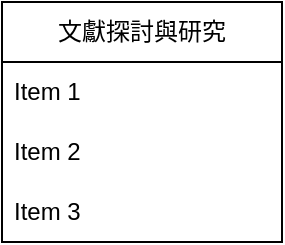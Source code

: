 <mxfile version="21.1.2" type="github">
  <diagram name="Page-1" id="b520641d-4fe3-3701-9064-5fc419738815">
    <mxGraphModel dx="882" dy="588" grid="1" gridSize="10" guides="1" tooltips="1" connect="1" arrows="1" fold="1" page="1" pageScale="1" pageWidth="1100" pageHeight="850" background="none" math="0" shadow="0">
      <root>
        <mxCell id="0" />
        <mxCell id="1" parent="0" />
        <mxCell id="WcTisklx-m1gqz6KuzqK-1" value="文獻探討與研究" style="swimlane;fontStyle=0;childLayout=stackLayout;horizontal=1;startSize=30;horizontalStack=0;resizeParent=1;resizeParentMax=0;resizeLast=0;collapsible=1;marginBottom=0;whiteSpace=wrap;html=1;" parent="1" vertex="1">
          <mxGeometry x="140" y="80" width="140" height="120" as="geometry" />
        </mxCell>
        <mxCell id="WcTisklx-m1gqz6KuzqK-2" value="Item 1" style="text;strokeColor=none;fillColor=none;align=left;verticalAlign=middle;spacingLeft=4;spacingRight=4;overflow=hidden;points=[[0,0.5],[1,0.5]];portConstraint=eastwest;rotatable=0;whiteSpace=wrap;html=1;" parent="WcTisklx-m1gqz6KuzqK-1" vertex="1">
          <mxGeometry y="30" width="140" height="30" as="geometry" />
        </mxCell>
        <mxCell id="WcTisklx-m1gqz6KuzqK-3" value="Item 2" style="text;strokeColor=none;fillColor=none;align=left;verticalAlign=middle;spacingLeft=4;spacingRight=4;overflow=hidden;points=[[0,0.5],[1,0.5]];portConstraint=eastwest;rotatable=0;whiteSpace=wrap;html=1;" parent="WcTisklx-m1gqz6KuzqK-1" vertex="1">
          <mxGeometry y="60" width="140" height="30" as="geometry" />
        </mxCell>
        <mxCell id="WcTisklx-m1gqz6KuzqK-4" value="Item 3" style="text;strokeColor=none;fillColor=none;align=left;verticalAlign=middle;spacingLeft=4;spacingRight=4;overflow=hidden;points=[[0,0.5],[1,0.5]];portConstraint=eastwest;rotatable=0;whiteSpace=wrap;html=1;" parent="WcTisklx-m1gqz6KuzqK-1" vertex="1">
          <mxGeometry y="90" width="140" height="30" as="geometry" />
        </mxCell>
      </root>
    </mxGraphModel>
  </diagram>
</mxfile>
